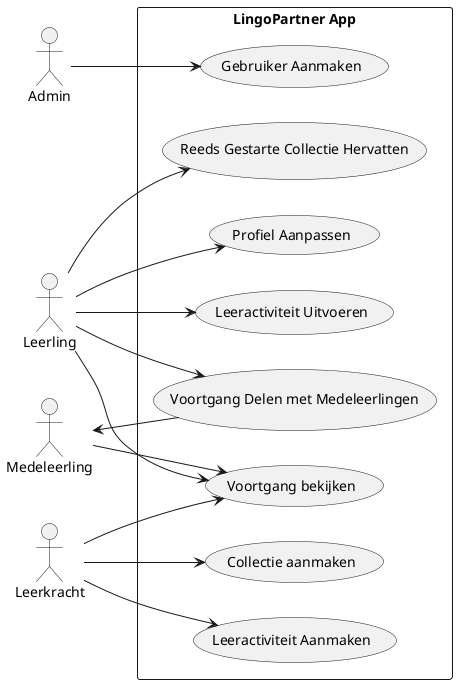 @startuml
left to right direction
actor Admin
actor Leerling
actor Medeleerling
actor Leerkracht

rectangle "LingoPartner App" {
  usecase "Gebruiker Aanmaken" as UC1
  usecase "Profiel Aanpassen" as UC2
  usecase "Collectie aanmaken" as UC3
  usecase "Leeractiviteit Aanmaken" as UC4
  usecase "Voortgang bekijken" as UC5
  usecase "Leeractiviteit Uitvoeren" as UC6
  usecase "Reeds Gestarte Collectie Hervatten" as UC7
  usecase "Voortgang Delen met Medeleerlingen" as UC8

  Admin --> UC1
  Leerling --> UC2
  Leerling --> UC5
  Leerling --> UC6
  Leerling --> UC7
  Leerling --> UC8
  Leerkracht --> UC3
  Leerkracht --> UC4
  Leerkracht --> UC5
  Medeleerling --> UC5
  Medeleerling <-- UC8
}
@enduml